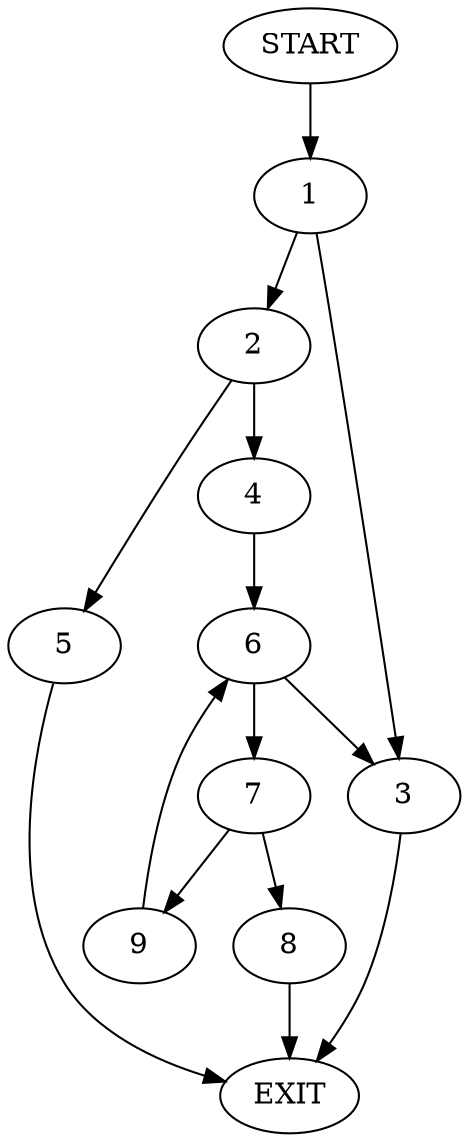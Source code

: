 digraph {
0 [label="START"]
10 [label="EXIT"]
0 -> 1
1 -> 2
1 -> 3
2 -> 4
2 -> 5
3 -> 10
5 -> 10
4 -> 6
6 -> 7
6 -> 3
7 -> 8
7 -> 9
8 -> 10
9 -> 6
}
